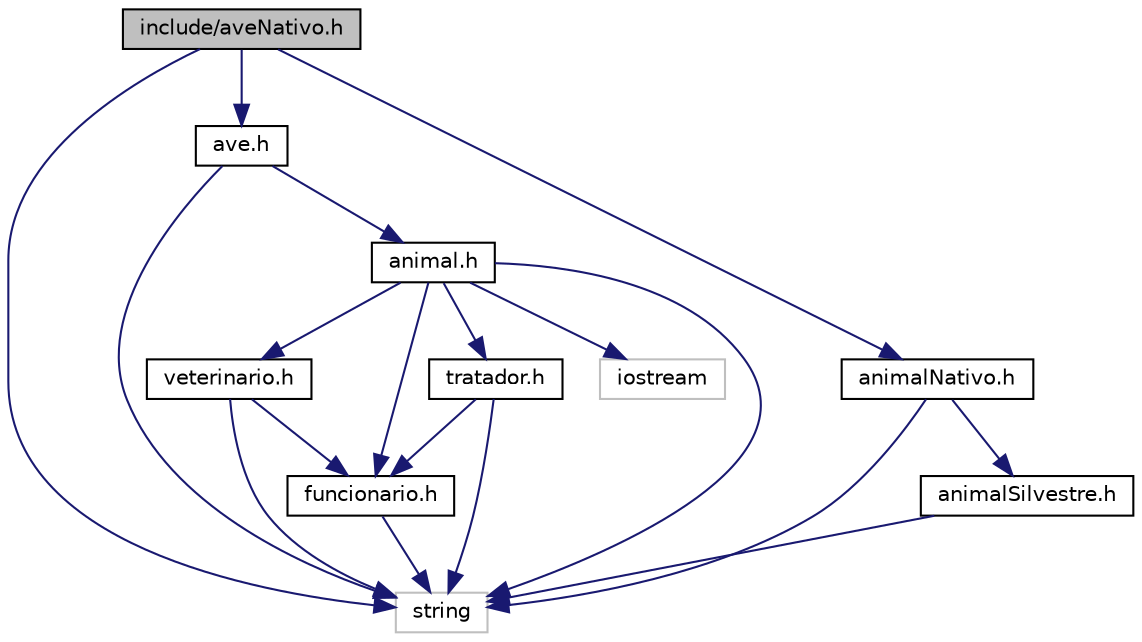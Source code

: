 digraph "include/aveNativo.h"
{
  edge [fontname="Helvetica",fontsize="10",labelfontname="Helvetica",labelfontsize="10"];
  node [fontname="Helvetica",fontsize="10",shape=record];
  Node0 [label="include/aveNativo.h",height=0.2,width=0.4,color="black", fillcolor="grey75", style="filled", fontcolor="black"];
  Node0 -> Node1 [color="midnightblue",fontsize="10",style="solid",fontname="Helvetica"];
  Node1 [label="string",height=0.2,width=0.4,color="grey75", fillcolor="white", style="filled"];
  Node0 -> Node2 [color="midnightblue",fontsize="10",style="solid",fontname="Helvetica"];
  Node2 [label="ave.h",height=0.2,width=0.4,color="black", fillcolor="white", style="filled",URL="$ave_8h.html",tooltip="Classe das aves. "];
  Node2 -> Node1 [color="midnightblue",fontsize="10",style="solid",fontname="Helvetica"];
  Node2 -> Node3 [color="midnightblue",fontsize="10",style="solid",fontname="Helvetica"];
  Node3 [label="animal.h",height=0.2,width=0.4,color="black", fillcolor="white", style="filled",URL="$animal_8h.html",tooltip="Classe base dos animais. "];
  Node3 -> Node4 [color="midnightblue",fontsize="10",style="solid",fontname="Helvetica"];
  Node4 [label="iostream",height=0.2,width=0.4,color="grey75", fillcolor="white", style="filled"];
  Node3 -> Node1 [color="midnightblue",fontsize="10",style="solid",fontname="Helvetica"];
  Node3 -> Node5 [color="midnightblue",fontsize="10",style="solid",fontname="Helvetica"];
  Node5 [label="funcionario.h",height=0.2,width=0.4,color="black", fillcolor="white", style="filled",URL="$funcionario_8h.html",tooltip="Classe responsável pelo controle dos funcionários. "];
  Node5 -> Node1 [color="midnightblue",fontsize="10",style="solid",fontname="Helvetica"];
  Node3 -> Node6 [color="midnightblue",fontsize="10",style="solid",fontname="Helvetica"];
  Node6 [label="veterinario.h",height=0.2,width=0.4,color="black", fillcolor="white", style="filled",URL="$veterinario_8h.html",tooltip="Classe responsável pelo veterinário dos animais. "];
  Node6 -> Node1 [color="midnightblue",fontsize="10",style="solid",fontname="Helvetica"];
  Node6 -> Node5 [color="midnightblue",fontsize="10",style="solid",fontname="Helvetica"];
  Node3 -> Node7 [color="midnightblue",fontsize="10",style="solid",fontname="Helvetica"];
  Node7 [label="tratador.h",height=0.2,width=0.4,color="black", fillcolor="white", style="filled",URL="$tratador_8h.html",tooltip="Classe responsável pelo tratador dos animais. "];
  Node7 -> Node1 [color="midnightblue",fontsize="10",style="solid",fontname="Helvetica"];
  Node7 -> Node5 [color="midnightblue",fontsize="10",style="solid",fontname="Helvetica"];
  Node0 -> Node8 [color="midnightblue",fontsize="10",style="solid",fontname="Helvetica"];
  Node8 [label="animalNativo.h",height=0.2,width=0.4,color="black", fillcolor="white", style="filled",URL="$animal_nativo_8h.html",tooltip="Classe dos animais nativos. "];
  Node8 -> Node1 [color="midnightblue",fontsize="10",style="solid",fontname="Helvetica"];
  Node8 -> Node9 [color="midnightblue",fontsize="10",style="solid",fontname="Helvetica"];
  Node9 [label="animalSilvestre.h",height=0.2,width=0.4,color="black", fillcolor="white", style="filled",URL="$animal_silvestre_8h.html",tooltip="Classe dos animais silvestres. "];
  Node9 -> Node1 [color="midnightblue",fontsize="10",style="solid",fontname="Helvetica"];
}
